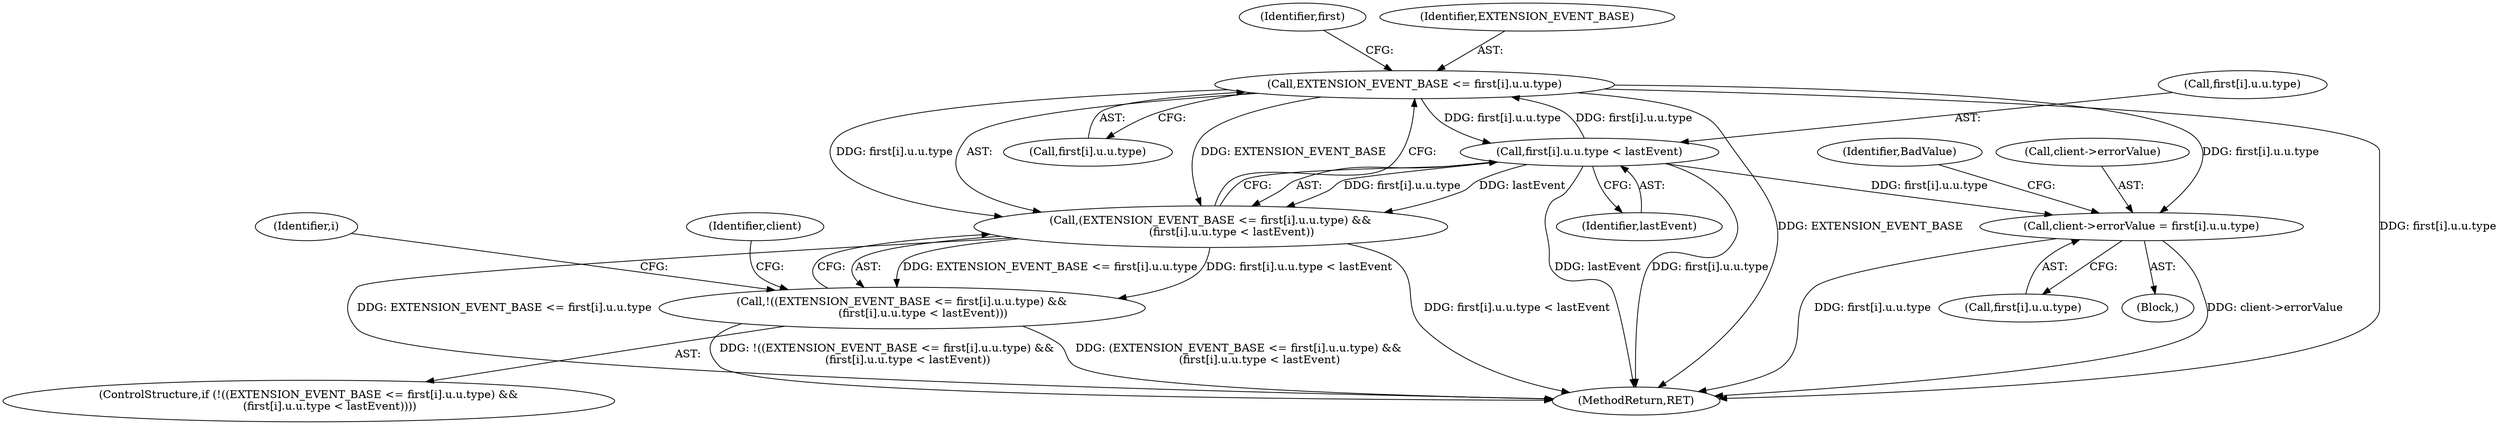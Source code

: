 digraph "0_xserver_8caed4df36b1f802b4992edcfd282cbeeec35d9d@array" {
"1000183" [label="(Call,EXTENSION_EVENT_BASE <= first[i].u.u.type)"];
"1000194" [label="(Call,first[i].u.u.type < lastEvent)"];
"1000183" [label="(Call,EXTENSION_EVENT_BASE <= first[i].u.u.type)"];
"1000182" [label="(Call,(EXTENSION_EVENT_BASE <= first[i].u.u.type) &&\n            (first[i].u.u.type < lastEvent))"];
"1000181" [label="(Call,!((EXTENSION_EVENT_BASE <= first[i].u.u.type) &&\n            (first[i].u.u.type < lastEvent)))"];
"1000206" [label="(Call,client->errorValue = first[i].u.u.type)"];
"1000195" [label="(Call,first[i].u.u.type)"];
"1000210" [label="(Call,first[i].u.u.type)"];
"1000261" [label="(MethodReturn,RET)"];
"1000205" [label="(Block,)"];
"1000199" [label="(Identifier,first)"];
"1000180" [label="(ControlStructure,if (!((EXTENSION_EVENT_BASE <= first[i].u.u.type) &&\n            (first[i].u.u.type < lastEvent))))"];
"1000178" [label="(Identifier,i)"];
"1000194" [label="(Call,first[i].u.u.type < lastEvent)"];
"1000208" [label="(Identifier,client)"];
"1000185" [label="(Call,first[i].u.u.type)"];
"1000183" [label="(Call,EXTENSION_EVENT_BASE <= first[i].u.u.type)"];
"1000204" [label="(Identifier,lastEvent)"];
"1000181" [label="(Call,!((EXTENSION_EVENT_BASE <= first[i].u.u.type) &&\n            (first[i].u.u.type < lastEvent)))"];
"1000220" [label="(Identifier,BadValue)"];
"1000206" [label="(Call,client->errorValue = first[i].u.u.type)"];
"1000184" [label="(Identifier,EXTENSION_EVENT_BASE)"];
"1000207" [label="(Call,client->errorValue)"];
"1000182" [label="(Call,(EXTENSION_EVENT_BASE <= first[i].u.u.type) &&\n            (first[i].u.u.type < lastEvent))"];
"1000183" -> "1000182"  [label="AST: "];
"1000183" -> "1000185"  [label="CFG: "];
"1000184" -> "1000183"  [label="AST: "];
"1000185" -> "1000183"  [label="AST: "];
"1000199" -> "1000183"  [label="CFG: "];
"1000182" -> "1000183"  [label="CFG: "];
"1000183" -> "1000261"  [label="DDG: first[i].u.u.type"];
"1000183" -> "1000261"  [label="DDG: EXTENSION_EVENT_BASE"];
"1000183" -> "1000182"  [label="DDG: EXTENSION_EVENT_BASE"];
"1000183" -> "1000182"  [label="DDG: first[i].u.u.type"];
"1000194" -> "1000183"  [label="DDG: first[i].u.u.type"];
"1000183" -> "1000194"  [label="DDG: first[i].u.u.type"];
"1000183" -> "1000206"  [label="DDG: first[i].u.u.type"];
"1000194" -> "1000182"  [label="AST: "];
"1000194" -> "1000204"  [label="CFG: "];
"1000195" -> "1000194"  [label="AST: "];
"1000204" -> "1000194"  [label="AST: "];
"1000182" -> "1000194"  [label="CFG: "];
"1000194" -> "1000261"  [label="DDG: first[i].u.u.type"];
"1000194" -> "1000261"  [label="DDG: lastEvent"];
"1000194" -> "1000182"  [label="DDG: first[i].u.u.type"];
"1000194" -> "1000182"  [label="DDG: lastEvent"];
"1000194" -> "1000206"  [label="DDG: first[i].u.u.type"];
"1000182" -> "1000181"  [label="AST: "];
"1000181" -> "1000182"  [label="CFG: "];
"1000182" -> "1000261"  [label="DDG: first[i].u.u.type < lastEvent"];
"1000182" -> "1000261"  [label="DDG: EXTENSION_EVENT_BASE <= first[i].u.u.type"];
"1000182" -> "1000181"  [label="DDG: EXTENSION_EVENT_BASE <= first[i].u.u.type"];
"1000182" -> "1000181"  [label="DDG: first[i].u.u.type < lastEvent"];
"1000181" -> "1000180"  [label="AST: "];
"1000208" -> "1000181"  [label="CFG: "];
"1000178" -> "1000181"  [label="CFG: "];
"1000181" -> "1000261"  [label="DDG: (EXTENSION_EVENT_BASE <= first[i].u.u.type) &&\n            (first[i].u.u.type < lastEvent)"];
"1000181" -> "1000261"  [label="DDG: !((EXTENSION_EVENT_BASE <= first[i].u.u.type) &&\n            (first[i].u.u.type < lastEvent))"];
"1000206" -> "1000205"  [label="AST: "];
"1000206" -> "1000210"  [label="CFG: "];
"1000207" -> "1000206"  [label="AST: "];
"1000210" -> "1000206"  [label="AST: "];
"1000220" -> "1000206"  [label="CFG: "];
"1000206" -> "1000261"  [label="DDG: first[i].u.u.type"];
"1000206" -> "1000261"  [label="DDG: client->errorValue"];
}
